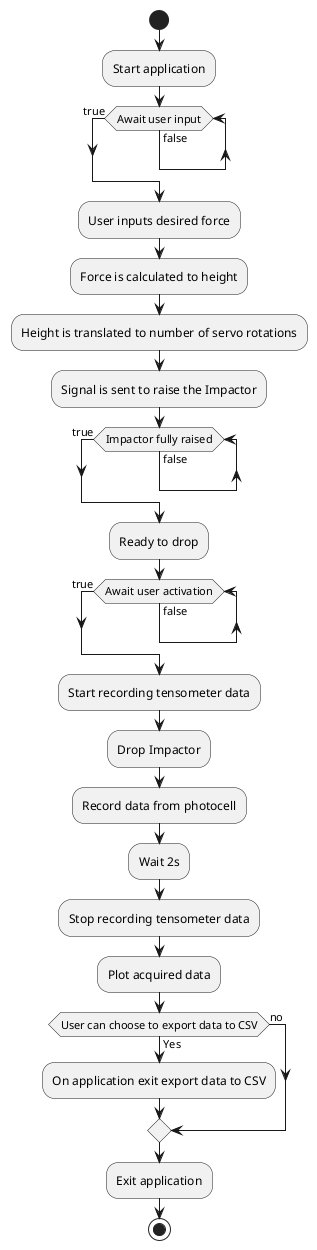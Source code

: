 @startuml
'https://plantuml.com/activity-diagram-beta

/'start
:ClickServlet.handleRequest();
:new page;
if (Page.onSecurityCheck) then (true)
  :Page.onInit();
  if (isForward?) then (no)
    :Process controls;
    if (continue processing?) then (no)
      stop
    endif

    if (isPost?) then (yes)
      :Page.onPost();
    else (no)
      :Page.onGet();
    endif
    :Page.onRender();
  endif
else (false)
endif

if (do redirect?) then (yes)
  :redirect process;
else
  if (do forward?) then (yes)
    :Forward request;
  else (no)
    :Render page template;
  endif
endif

stop'/

start
:Start application;
while (Await user input) is (false)
endwhile (true)
:User inputs desired force;
:Force is calculated to height;
:Height is translated to number of servo rotations;
:Signal is sent to raise the Impactor;
while (Impactor fully raised) is (false)
endwhile (true)
:Ready to drop;
while (Await user activation) is (false)
endwhile (true)
:Start recording tensometer data;
:Drop Impactor;
:Record data from photocell;
:Wait 2s;
:Stop recording tensometer data;
:Plot acquired data;
if (User can choose to export data to CSV) then (Yes)
:On application exit export data to CSV;
else (no)
endif
:Exit application;
stop

@enduml
